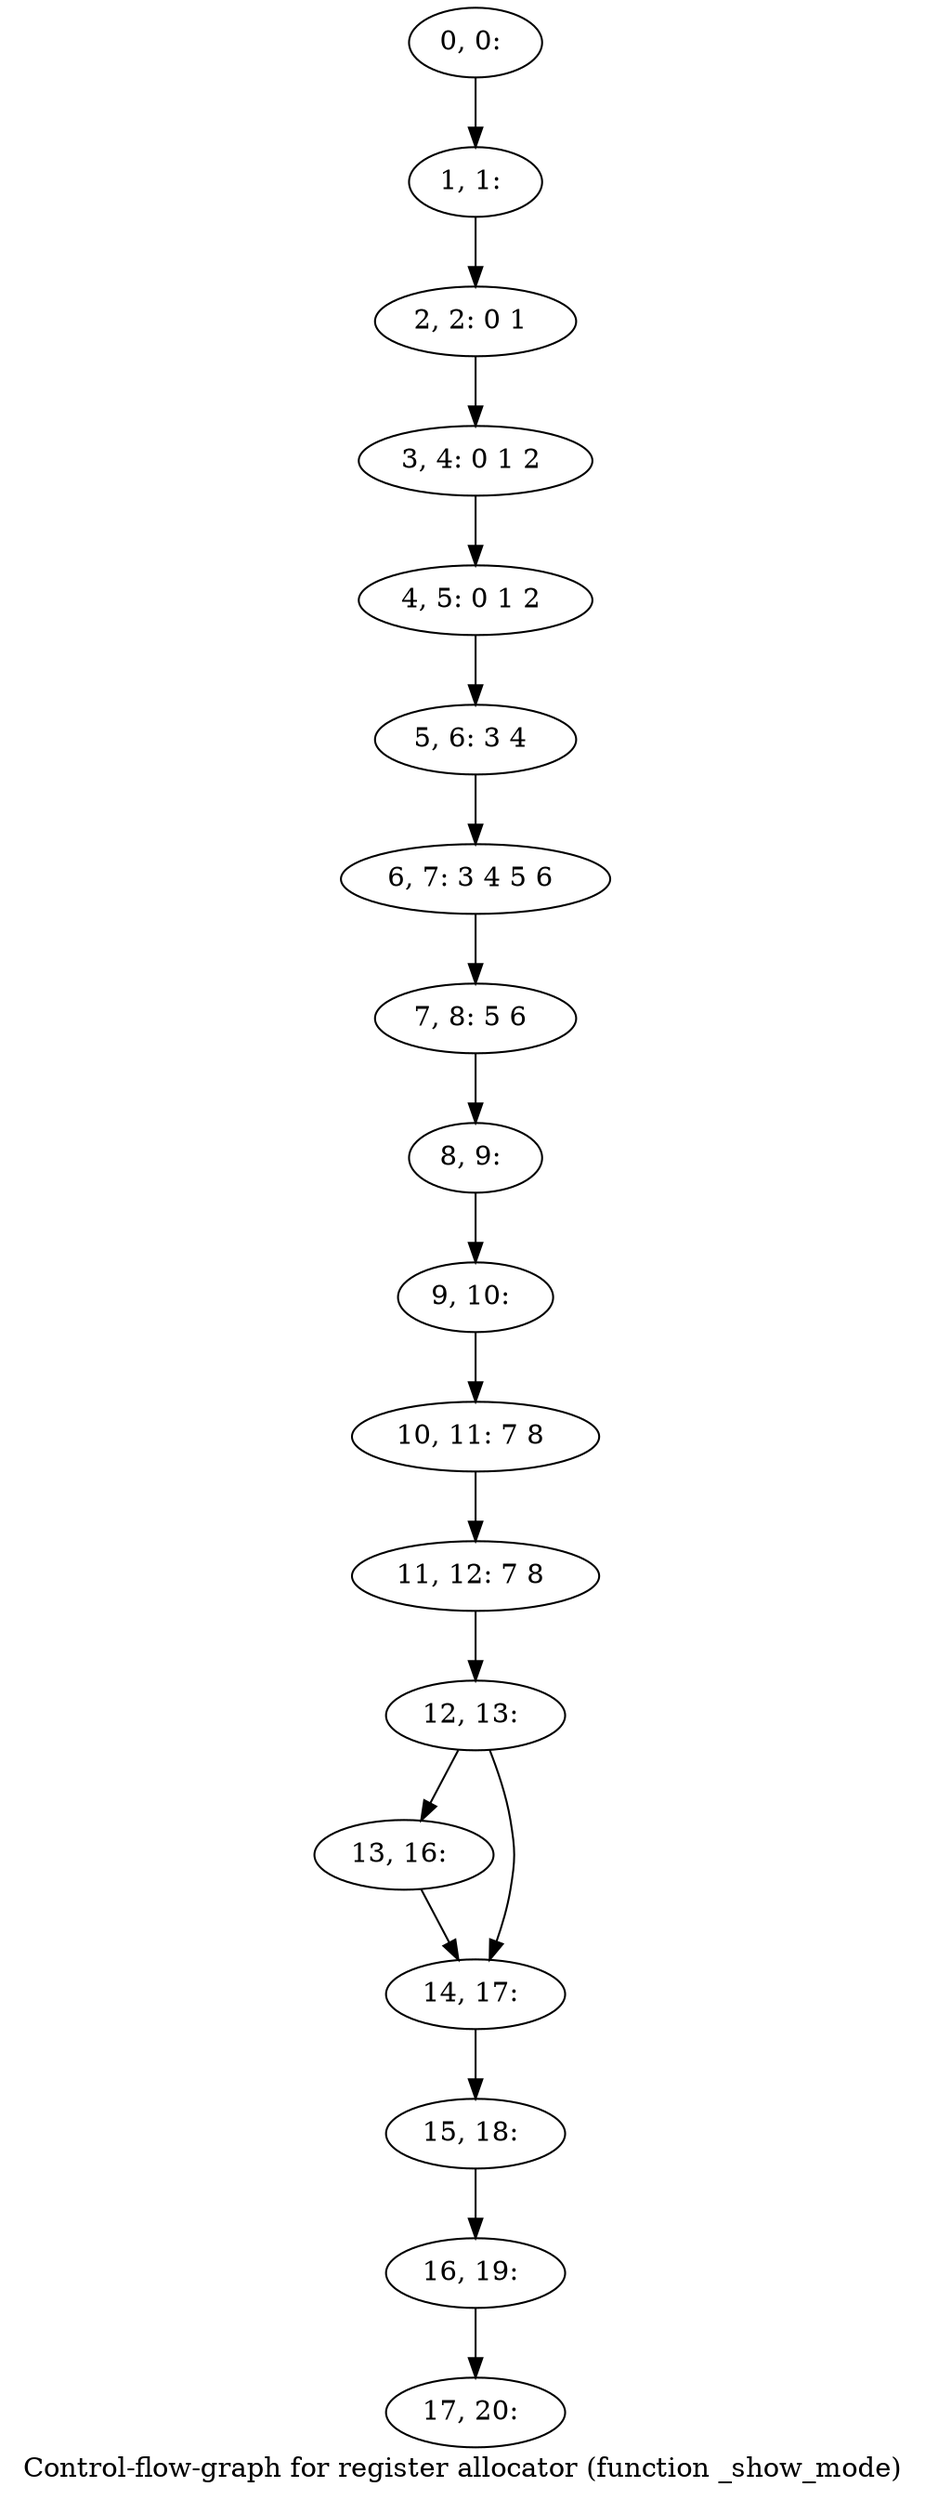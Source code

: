 digraph G {
graph [label="Control-flow-graph for register allocator (function _show_mode)"]
0[label="0, 0: "];
1[label="1, 1: "];
2[label="2, 2: 0 1 "];
3[label="3, 4: 0 1 2 "];
4[label="4, 5: 0 1 2 "];
5[label="5, 6: 3 4 "];
6[label="6, 7: 3 4 5 6 "];
7[label="7, 8: 5 6 "];
8[label="8, 9: "];
9[label="9, 10: "];
10[label="10, 11: 7 8 "];
11[label="11, 12: 7 8 "];
12[label="12, 13: "];
13[label="13, 16: "];
14[label="14, 17: "];
15[label="15, 18: "];
16[label="16, 19: "];
17[label="17, 20: "];
0->1 ;
1->2 ;
2->3 ;
3->4 ;
4->5 ;
5->6 ;
6->7 ;
7->8 ;
8->9 ;
9->10 ;
10->11 ;
11->12 ;
12->13 ;
12->14 ;
13->14 ;
14->15 ;
15->16 ;
16->17 ;
}
